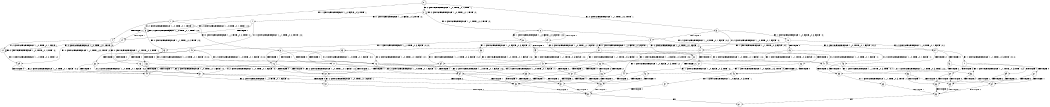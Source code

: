 digraph BCG {
size = "7, 10.5";
center = TRUE;
node [shape = circle];
0 [peripheries = 2];
0 -> 1 [label = "EX !1 !ATOMIC_EXCH_BRANCH (1, +0, FALSE, +0, 3, TRUE) !::"];
0 -> 2 [label = "EX !2 !ATOMIC_EXCH_BRANCH (1, +0, TRUE, +0, 1, TRUE) !::"];
0 -> 3 [label = "EX !0 !ATOMIC_EXCH_BRANCH (1, +1, TRUE, +0, 2, TRUE) !::"];
1 -> 4 [label = "TERMINATE !1"];
1 -> 5 [label = "EX !2 !ATOMIC_EXCH_BRANCH (1, +0, TRUE, +0, 1, TRUE) !:1:"];
1 -> 6 [label = "EX !0 !ATOMIC_EXCH_BRANCH (1, +1, TRUE, +0, 2, TRUE) !:1:"];
2 -> 7 [label = "EX !1 !ATOMIC_EXCH_BRANCH (1, +0, FALSE, +0, 3, TRUE) !:2:"];
2 -> 8 [label = "EX !0 !ATOMIC_EXCH_BRANCH (1, +1, TRUE, +0, 2, TRUE) !:2:"];
2 -> 2 [label = "EX !2 !ATOMIC_EXCH_BRANCH (1, +0, TRUE, +0, 1, TRUE) !:2:"];
3 -> 9 [label = "TERMINATE !0"];
3 -> 10 [label = "EX !1 !ATOMIC_EXCH_BRANCH (1, +0, FALSE, +0, 3, FALSE) !:0:"];
3 -> 11 [label = "EX !2 !ATOMIC_EXCH_BRANCH (1, +0, TRUE, +0, 1, FALSE) !:0:"];
4 -> 12 [label = "EX !2 !ATOMIC_EXCH_BRANCH (1, +0, TRUE, +0, 1, TRUE) !::"];
4 -> 13 [label = "EX !0 !ATOMIC_EXCH_BRANCH (1, +1, TRUE, +0, 2, TRUE) !::"];
5 -> 14 [label = "TERMINATE !1"];
5 -> 15 [label = "EX !0 !ATOMIC_EXCH_BRANCH (1, +1, TRUE, +0, 2, TRUE) !:1:2:"];
5 -> 5 [label = "EX !2 !ATOMIC_EXCH_BRANCH (1, +0, TRUE, +0, 1, TRUE) !:1:2:"];
6 -> 16 [label = "TERMINATE !1"];
6 -> 17 [label = "TERMINATE !0"];
6 -> 18 [label = "EX !2 !ATOMIC_EXCH_BRANCH (1, +0, TRUE, +0, 1, FALSE) !:0:1:"];
7 -> 14 [label = "TERMINATE !1"];
7 -> 15 [label = "EX !0 !ATOMIC_EXCH_BRANCH (1, +1, TRUE, +0, 2, TRUE) !:1:2:"];
7 -> 5 [label = "EX !2 !ATOMIC_EXCH_BRANCH (1, +0, TRUE, +0, 1, TRUE) !:1:2:"];
8 -> 19 [label = "TERMINATE !0"];
8 -> 20 [label = "EX !1 !ATOMIC_EXCH_BRANCH (1, +0, FALSE, +0, 3, FALSE) !:0:2:"];
8 -> 11 [label = "EX !2 !ATOMIC_EXCH_BRANCH (1, +0, TRUE, +0, 1, FALSE) !:0:2:"];
9 -> 21 [label = "EX !1 !ATOMIC_EXCH_BRANCH (1, +0, FALSE, +0, 3, FALSE) !::"];
9 -> 22 [label = "EX !2 !ATOMIC_EXCH_BRANCH (1, +0, TRUE, +0, 1, FALSE) !::"];
10 -> 23 [label = "TERMINATE !0"];
10 -> 24 [label = "EX !2 !ATOMIC_EXCH_BRANCH (1, +0, TRUE, +0, 1, FALSE) !:0:1:"];
10 -> 25 [label = "EX !1 !ATOMIC_EXCH_BRANCH (1, +1, TRUE, +0, 3, FALSE) !:0:1:"];
11 -> 26 [label = "TERMINATE !2"];
11 -> 27 [label = "TERMINATE !0"];
11 -> 28 [label = "EX !1 !ATOMIC_EXCH_BRANCH (1, +0, FALSE, +0, 3, TRUE) !:0:2:"];
12 -> 29 [label = "EX !0 !ATOMIC_EXCH_BRANCH (1, +1, TRUE, +0, 2, TRUE) !:2:"];
12 -> 12 [label = "EX !2 !ATOMIC_EXCH_BRANCH (1, +0, TRUE, +0, 1, TRUE) !:2:"];
13 -> 30 [label = "TERMINATE !0"];
13 -> 31 [label = "EX !2 !ATOMIC_EXCH_BRANCH (1, +0, TRUE, +0, 1, FALSE) !:0:"];
14 -> 12 [label = "EX !2 !ATOMIC_EXCH_BRANCH (1, +0, TRUE, +0, 1, TRUE) !:2:"];
14 -> 29 [label = "EX !0 !ATOMIC_EXCH_BRANCH (1, +1, TRUE, +0, 2, TRUE) !:2:"];
15 -> 32 [label = "TERMINATE !1"];
15 -> 33 [label = "TERMINATE !0"];
15 -> 18 [label = "EX !2 !ATOMIC_EXCH_BRANCH (1, +0, TRUE, +0, 1, FALSE) !:0:1:2:"];
16 -> 30 [label = "TERMINATE !0"];
16 -> 31 [label = "EX !2 !ATOMIC_EXCH_BRANCH (1, +0, TRUE, +0, 1, FALSE) !:0:"];
17 -> 30 [label = "TERMINATE !1"];
17 -> 34 [label = "EX !2 !ATOMIC_EXCH_BRANCH (1, +0, TRUE, +0, 1, FALSE) !:1:"];
18 -> 35 [label = "TERMINATE !1"];
18 -> 36 [label = "TERMINATE !2"];
18 -> 37 [label = "TERMINATE !0"];
19 -> 22 [label = "EX !2 !ATOMIC_EXCH_BRANCH (1, +0, TRUE, +0, 1, FALSE) !:2:"];
19 -> 38 [label = "EX !1 !ATOMIC_EXCH_BRANCH (1, +0, FALSE, +0, 3, FALSE) !:2:"];
20 -> 39 [label = "TERMINATE !0"];
20 -> 24 [label = "EX !2 !ATOMIC_EXCH_BRANCH (1, +0, TRUE, +0, 1, FALSE) !:0:1:2:"];
20 -> 40 [label = "EX !1 !ATOMIC_EXCH_BRANCH (1, +1, TRUE, +0, 3, FALSE) !:0:1:2:"];
21 -> 41 [label = "EX !2 !ATOMIC_EXCH_BRANCH (1, +0, TRUE, +0, 1, FALSE) !:1:"];
21 -> 42 [label = "EX !1 !ATOMIC_EXCH_BRANCH (1, +1, TRUE, +0, 3, FALSE) !:1:"];
22 -> 43 [label = "TERMINATE !2"];
22 -> 44 [label = "EX !1 !ATOMIC_EXCH_BRANCH (1, +0, FALSE, +0, 3, TRUE) !:2:"];
23 -> 42 [label = "EX !1 !ATOMIC_EXCH_BRANCH (1, +1, TRUE, +0, 3, FALSE) !:1:"];
23 -> 41 [label = "EX !2 !ATOMIC_EXCH_BRANCH (1, +0, TRUE, +0, 1, FALSE) !:1:"];
24 -> 45 [label = "TERMINATE !2"];
24 -> 46 [label = "TERMINATE !0"];
24 -> 47 [label = "EX !1 !ATOMIC_EXCH_BRANCH (1, +1, TRUE, +0, 3, TRUE) !:0:1:2:"];
25 -> 16 [label = "TERMINATE !1"];
25 -> 17 [label = "TERMINATE !0"];
25 -> 18 [label = "EX !2 !ATOMIC_EXCH_BRANCH (1, +0, TRUE, +0, 1, FALSE) !:0:1:"];
26 -> 43 [label = "TERMINATE !0"];
26 -> 48 [label = "EX !1 !ATOMIC_EXCH_BRANCH (1, +0, FALSE, +0, 3, TRUE) !:0:"];
27 -> 43 [label = "TERMINATE !2"];
27 -> 44 [label = "EX !1 !ATOMIC_EXCH_BRANCH (1, +0, FALSE, +0, 3, TRUE) !:2:"];
28 -> 35 [label = "TERMINATE !1"];
28 -> 36 [label = "TERMINATE !2"];
28 -> 37 [label = "TERMINATE !0"];
29 -> 49 [label = "TERMINATE !0"];
29 -> 31 [label = "EX !2 !ATOMIC_EXCH_BRANCH (1, +0, TRUE, +0, 1, FALSE) !:0:2:"];
30 -> 50 [label = "EX !2 !ATOMIC_EXCH_BRANCH (1, +0, TRUE, +0, 1, FALSE) !::"];
31 -> 51 [label = "TERMINATE !2"];
31 -> 52 [label = "TERMINATE !0"];
32 -> 31 [label = "EX !2 !ATOMIC_EXCH_BRANCH (1, +0, TRUE, +0, 1, FALSE) !:0:2:"];
32 -> 49 [label = "TERMINATE !0"];
33 -> 34 [label = "EX !2 !ATOMIC_EXCH_BRANCH (1, +0, TRUE, +0, 1, FALSE) !:1:2:"];
33 -> 49 [label = "TERMINATE !1"];
34 -> 52 [label = "TERMINATE !1"];
34 -> 53 [label = "TERMINATE !2"];
35 -> 51 [label = "TERMINATE !2"];
35 -> 52 [label = "TERMINATE !0"];
36 -> 51 [label = "TERMINATE !1"];
36 -> 53 [label = "TERMINATE !0"];
37 -> 52 [label = "TERMINATE !1"];
37 -> 53 [label = "TERMINATE !2"];
38 -> 41 [label = "EX !2 !ATOMIC_EXCH_BRANCH (1, +0, TRUE, +0, 1, FALSE) !:1:2:"];
38 -> 54 [label = "EX !1 !ATOMIC_EXCH_BRANCH (1, +1, TRUE, +0, 3, FALSE) !:1:2:"];
39 -> 41 [label = "EX !2 !ATOMIC_EXCH_BRANCH (1, +0, TRUE, +0, 1, FALSE) !:1:2:"];
39 -> 54 [label = "EX !1 !ATOMIC_EXCH_BRANCH (1, +1, TRUE, +0, 3, FALSE) !:1:2:"];
40 -> 32 [label = "TERMINATE !1"];
40 -> 33 [label = "TERMINATE !0"];
40 -> 18 [label = "EX !2 !ATOMIC_EXCH_BRANCH (1, +0, TRUE, +0, 1, FALSE) !:0:1:2:"];
41 -> 55 [label = "TERMINATE !2"];
41 -> 56 [label = "EX !1 !ATOMIC_EXCH_BRANCH (1, +1, TRUE, +0, 3, TRUE) !:1:2:"];
42 -> 30 [label = "TERMINATE !1"];
42 -> 34 [label = "EX !2 !ATOMIC_EXCH_BRANCH (1, +0, TRUE, +0, 1, FALSE) !:1:"];
43 -> 57 [label = "EX !1 !ATOMIC_EXCH_BRANCH (1, +0, FALSE, +0, 3, TRUE) !::"];
44 -> 52 [label = "TERMINATE !1"];
44 -> 53 [label = "TERMINATE !2"];
45 -> 58 [label = "EX !1 !ATOMIC_EXCH_BRANCH (1, +1, TRUE, +0, 3, TRUE) !:0:1:"];
45 -> 55 [label = "TERMINATE !0"];
46 -> 56 [label = "EX !1 !ATOMIC_EXCH_BRANCH (1, +1, TRUE, +0, 3, TRUE) !:1:2:"];
46 -> 55 [label = "TERMINATE !2"];
47 -> 59 [label = "TERMINATE !1"];
47 -> 60 [label = "TERMINATE !2"];
47 -> 61 [label = "TERMINATE !0"];
48 -> 51 [label = "TERMINATE !1"];
48 -> 53 [label = "TERMINATE !0"];
49 -> 50 [label = "EX !2 !ATOMIC_EXCH_BRANCH (1, +0, TRUE, +0, 1, FALSE) !:2:"];
50 -> 62 [label = "TERMINATE !2"];
51 -> 62 [label = "TERMINATE !0"];
52 -> 62 [label = "TERMINATE !2"];
53 -> 62 [label = "TERMINATE !1"];
54 -> 49 [label = "TERMINATE !1"];
54 -> 34 [label = "EX !2 !ATOMIC_EXCH_BRANCH (1, +0, TRUE, +0, 1, FALSE) !:1:2:"];
55 -> 63 [label = "EX !1 !ATOMIC_EXCH_BRANCH (1, +1, TRUE, +0, 3, TRUE) !:1:"];
56 -> 64 [label = "TERMINATE !1"];
56 -> 65 [label = "TERMINATE !2"];
57 -> 62 [label = "TERMINATE !1"];
58 -> 66 [label = "TERMINATE !1"];
58 -> 65 [label = "TERMINATE !0"];
59 -> 66 [label = "TERMINATE !2"];
59 -> 64 [label = "TERMINATE !0"];
60 -> 66 [label = "TERMINATE !1"];
60 -> 65 [label = "TERMINATE !0"];
61 -> 64 [label = "TERMINATE !1"];
61 -> 65 [label = "TERMINATE !2"];
62 -> 67 [label = "exit"];
63 -> 68 [label = "TERMINATE !1"];
64 -> 68 [label = "TERMINATE !2"];
65 -> 68 [label = "TERMINATE !1"];
66 -> 68 [label = "TERMINATE !0"];
68 -> 67 [label = "exit"];
}
